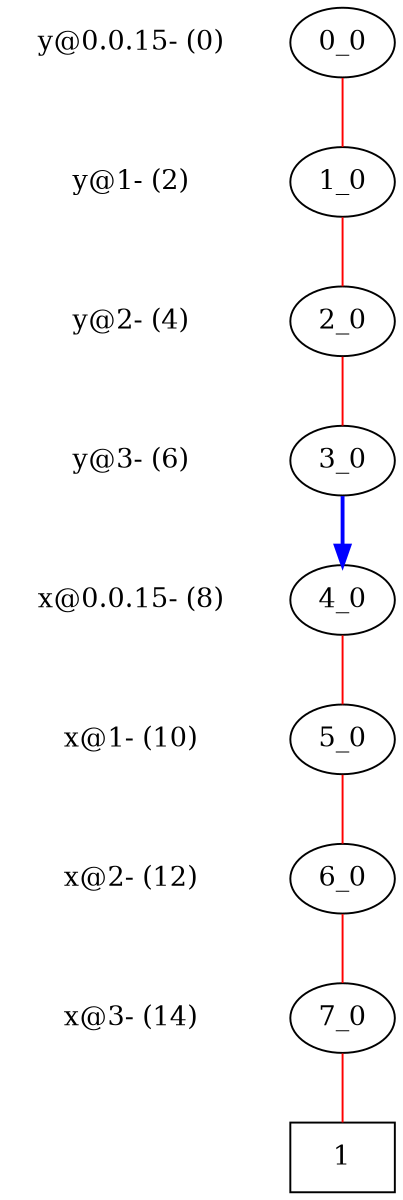 digraph "DD" { size = "8,8" 
  center = true; 
edge [dir = none];
{ node [shape = plaintext];
  edge [style = invis];
 "CONST NODES" [style = invis];
"y@0.0.15- (0)" -> "y@1- (2)" -> "y@2- (4)" -> "y@3- (6)" -> "x@0.0.15- (8)" -> "x@1- (10)" -> "x@2- (12)" -> "x@3- (14)" -> "CONST NODES"
}
{ rank = same; "y@0.0.15- (0)";  "0_0"; 
}
{ rank = same; "y@1- (2)";  "1_0"; 
}
{ rank = same; "y@2- (4)";  "2_0"; 
}
{ rank = same; "y@3- (6)";  "3_0"; 
}
{ rank = same; "x@0.0.15- (8)";  "4_0"; 
}
{ rank = same; "x@1- (10)";  "5_0"; 
}
{ rank = same; "x@2- (12)";  "6_0"; 
}
{ rank = same; "x@3- (14)";  "7_0"; 
}
{ rank = same; "CONST NODES";
{ node [shape = box]; "1"; }} "0_0" -> "1_0"[color=red];
 "1_0" -> "2_0"[color=red];
 "2_0" -> "3_0"[color=red];
 "3_0" -> "4_0"[color=blue,style=bold,dir=forward];
 "4_0" -> "5_0"[color=red];
 "5_0" -> "6_0"[color=red];
 "6_0" -> "7_0"[color=red];
 "7_0" ->"1"[color=red];

}

